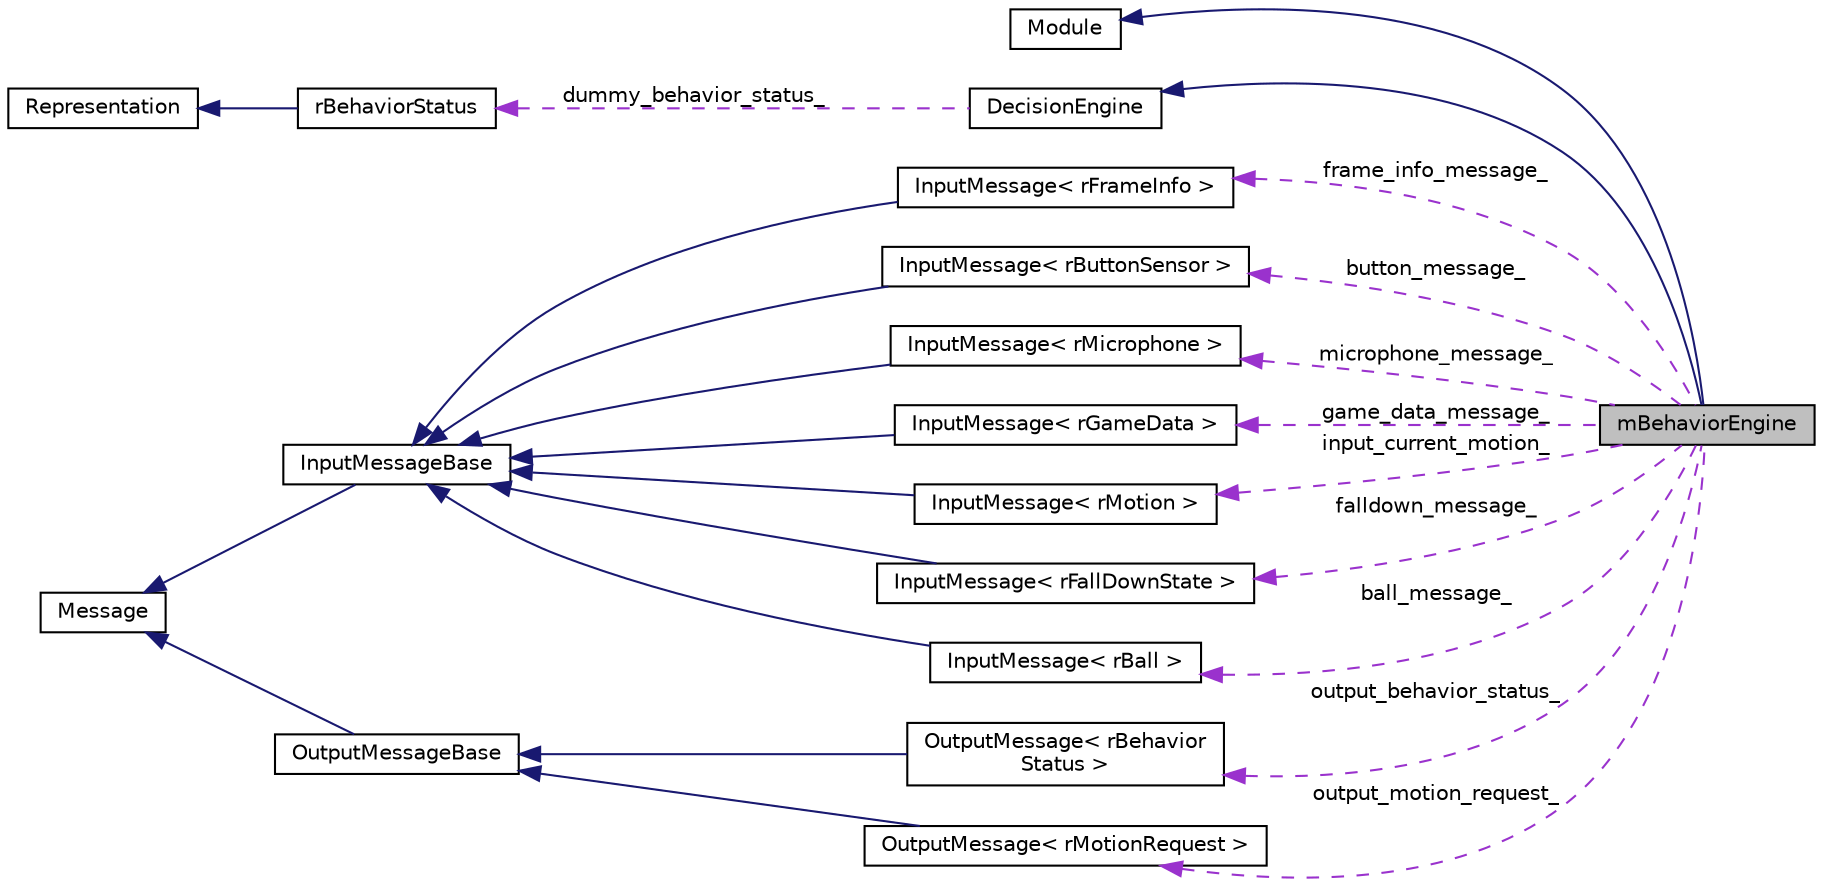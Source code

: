 digraph "mBehaviorEngine"
{
  edge [fontname="Helvetica",fontsize="10",labelfontname="Helvetica",labelfontsize="10"];
  node [fontname="Helvetica",fontsize="10",shape=record];
  rankdir="LR";
  Node3 [label="mBehaviorEngine",height=0.2,width=0.4,color="black", fillcolor="grey75", style="filled", fontcolor="black"];
  Node4 -> Node3 [dir="back",color="midnightblue",fontsize="10",style="solid",fontname="Helvetica"];
  Node4 [label="Module",height=0.2,width=0.4,color="black", fillcolor="white", style="filled",URL="$classModule.html",tooltip="Module abstract class. "];
  Node5 -> Node3 [dir="back",color="midnightblue",fontsize="10",style="solid",fontname="Helvetica"];
  Node5 [label="DecisionEngine",height=0.2,width=0.4,color="black", fillcolor="white", style="filled",URL="$classDecisionEngine.html",tooltip="Lazily selects a Decision with the highest score from an activated subset. "];
  Node6 -> Node5 [dir="back",color="darkorchid3",fontsize="10",style="dashed",label=" dummy_behavior_status_" ,fontname="Helvetica"];
  Node6 [label="rBehaviorStatus",height=0.2,width=0.4,color="black", fillcolor="white", style="filled",URL="$classrBehaviorStatus.html",tooltip="A representation containing information about the decisions, considerations and events present in the..."];
  Node7 -> Node6 [dir="back",color="midnightblue",fontsize="10",style="solid",fontname="Helvetica"];
  Node7 [label="Representation",height=0.2,width=0.4,color="black", fillcolor="white", style="filled",URL="$classRepresentation.html",tooltip="Representation abstract class. "];
  Node8 -> Node3 [dir="back",color="darkorchid3",fontsize="10",style="dashed",label=" frame_info_message_" ,fontname="Helvetica"];
  Node8 [label="InputMessage\< rFrameInfo \>",height=0.2,width=0.4,color="black", fillcolor="white", style="filled",URL="$classInputMessage.html"];
  Node9 -> Node8 [dir="back",color="midnightblue",fontsize="10",style="solid",fontname="Helvetica"];
  Node9 [label="InputMessageBase",height=0.2,width=0.4,color="black", fillcolor="white", style="filled",URL="$classInputMessageBase.html",tooltip="InputMessage of a module. "];
  Node10 -> Node9 [dir="back",color="midnightblue",fontsize="10",style="solid",fontname="Helvetica"];
  Node10 [label="Message",height=0.2,width=0.4,color="black", fillcolor="white", style="filled",URL="$classMessage.html",tooltip="Message abstract class. "];
  Node11 -> Node3 [dir="back",color="darkorchid3",fontsize="10",style="dashed",label=" output_behavior_status_" ,fontname="Helvetica"];
  Node11 [label="OutputMessage\< rBehavior\lStatus \>",height=0.2,width=0.4,color="black", fillcolor="white", style="filled",URL="$classOutputMessage.html"];
  Node12 -> Node11 [dir="back",color="midnightblue",fontsize="10",style="solid",fontname="Helvetica"];
  Node12 [label="OutputMessageBase",height=0.2,width=0.4,color="black", fillcolor="white", style="filled",URL="$classOutputMessageBase.html",tooltip="OutputMessage of a module. "];
  Node10 -> Node12 [dir="back",color="midnightblue",fontsize="10",style="solid",fontname="Helvetica"];
  Node13 -> Node3 [dir="back",color="darkorchid3",fontsize="10",style="dashed",label=" button_message_" ,fontname="Helvetica"];
  Node13 [label="InputMessage\< rButtonSensor \>",height=0.2,width=0.4,color="black", fillcolor="white", style="filled",URL="$classInputMessage.html"];
  Node9 -> Node13 [dir="back",color="midnightblue",fontsize="10",style="solid",fontname="Helvetica"];
  Node14 -> Node3 [dir="back",color="darkorchid3",fontsize="10",style="dashed",label=" microphone_message_" ,fontname="Helvetica"];
  Node14 [label="InputMessage\< rMicrophone \>",height=0.2,width=0.4,color="black", fillcolor="white", style="filled",URL="$classInputMessage.html"];
  Node9 -> Node14 [dir="back",color="midnightblue",fontsize="10",style="solid",fontname="Helvetica"];
  Node15 -> Node3 [dir="back",color="darkorchid3",fontsize="10",style="dashed",label=" game_data_message_" ,fontname="Helvetica"];
  Node15 [label="InputMessage\< rGameData \>",height=0.2,width=0.4,color="black", fillcolor="white", style="filled",URL="$classInputMessage.html"];
  Node9 -> Node15 [dir="back",color="midnightblue",fontsize="10",style="solid",fontname="Helvetica"];
  Node16 -> Node3 [dir="back",color="darkorchid3",fontsize="10",style="dashed",label=" output_motion_request_" ,fontname="Helvetica"];
  Node16 [label="OutputMessage\< rMotionRequest \>",height=0.2,width=0.4,color="black", fillcolor="white", style="filled",URL="$classOutputMessage.html"];
  Node12 -> Node16 [dir="back",color="midnightblue",fontsize="10",style="solid",fontname="Helvetica"];
  Node17 -> Node3 [dir="back",color="darkorchid3",fontsize="10",style="dashed",label=" input_current_motion_" ,fontname="Helvetica"];
  Node17 [label="InputMessage\< rMotion \>",height=0.2,width=0.4,color="black", fillcolor="white", style="filled",URL="$classInputMessage.html"];
  Node9 -> Node17 [dir="back",color="midnightblue",fontsize="10",style="solid",fontname="Helvetica"];
  Node18 -> Node3 [dir="back",color="darkorchid3",fontsize="10",style="dashed",label=" falldown_message_" ,fontname="Helvetica"];
  Node18 [label="InputMessage\< rFallDownState \>",height=0.2,width=0.4,color="black", fillcolor="white", style="filled",URL="$classInputMessage.html"];
  Node9 -> Node18 [dir="back",color="midnightblue",fontsize="10",style="solid",fontname="Helvetica"];
  Node19 -> Node3 [dir="back",color="darkorchid3",fontsize="10",style="dashed",label=" ball_message_" ,fontname="Helvetica"];
  Node19 [label="InputMessage\< rBall \>",height=0.2,width=0.4,color="black", fillcolor="white", style="filled",URL="$classInputMessage.html"];
  Node9 -> Node19 [dir="back",color="midnightblue",fontsize="10",style="solid",fontname="Helvetica"];
}
